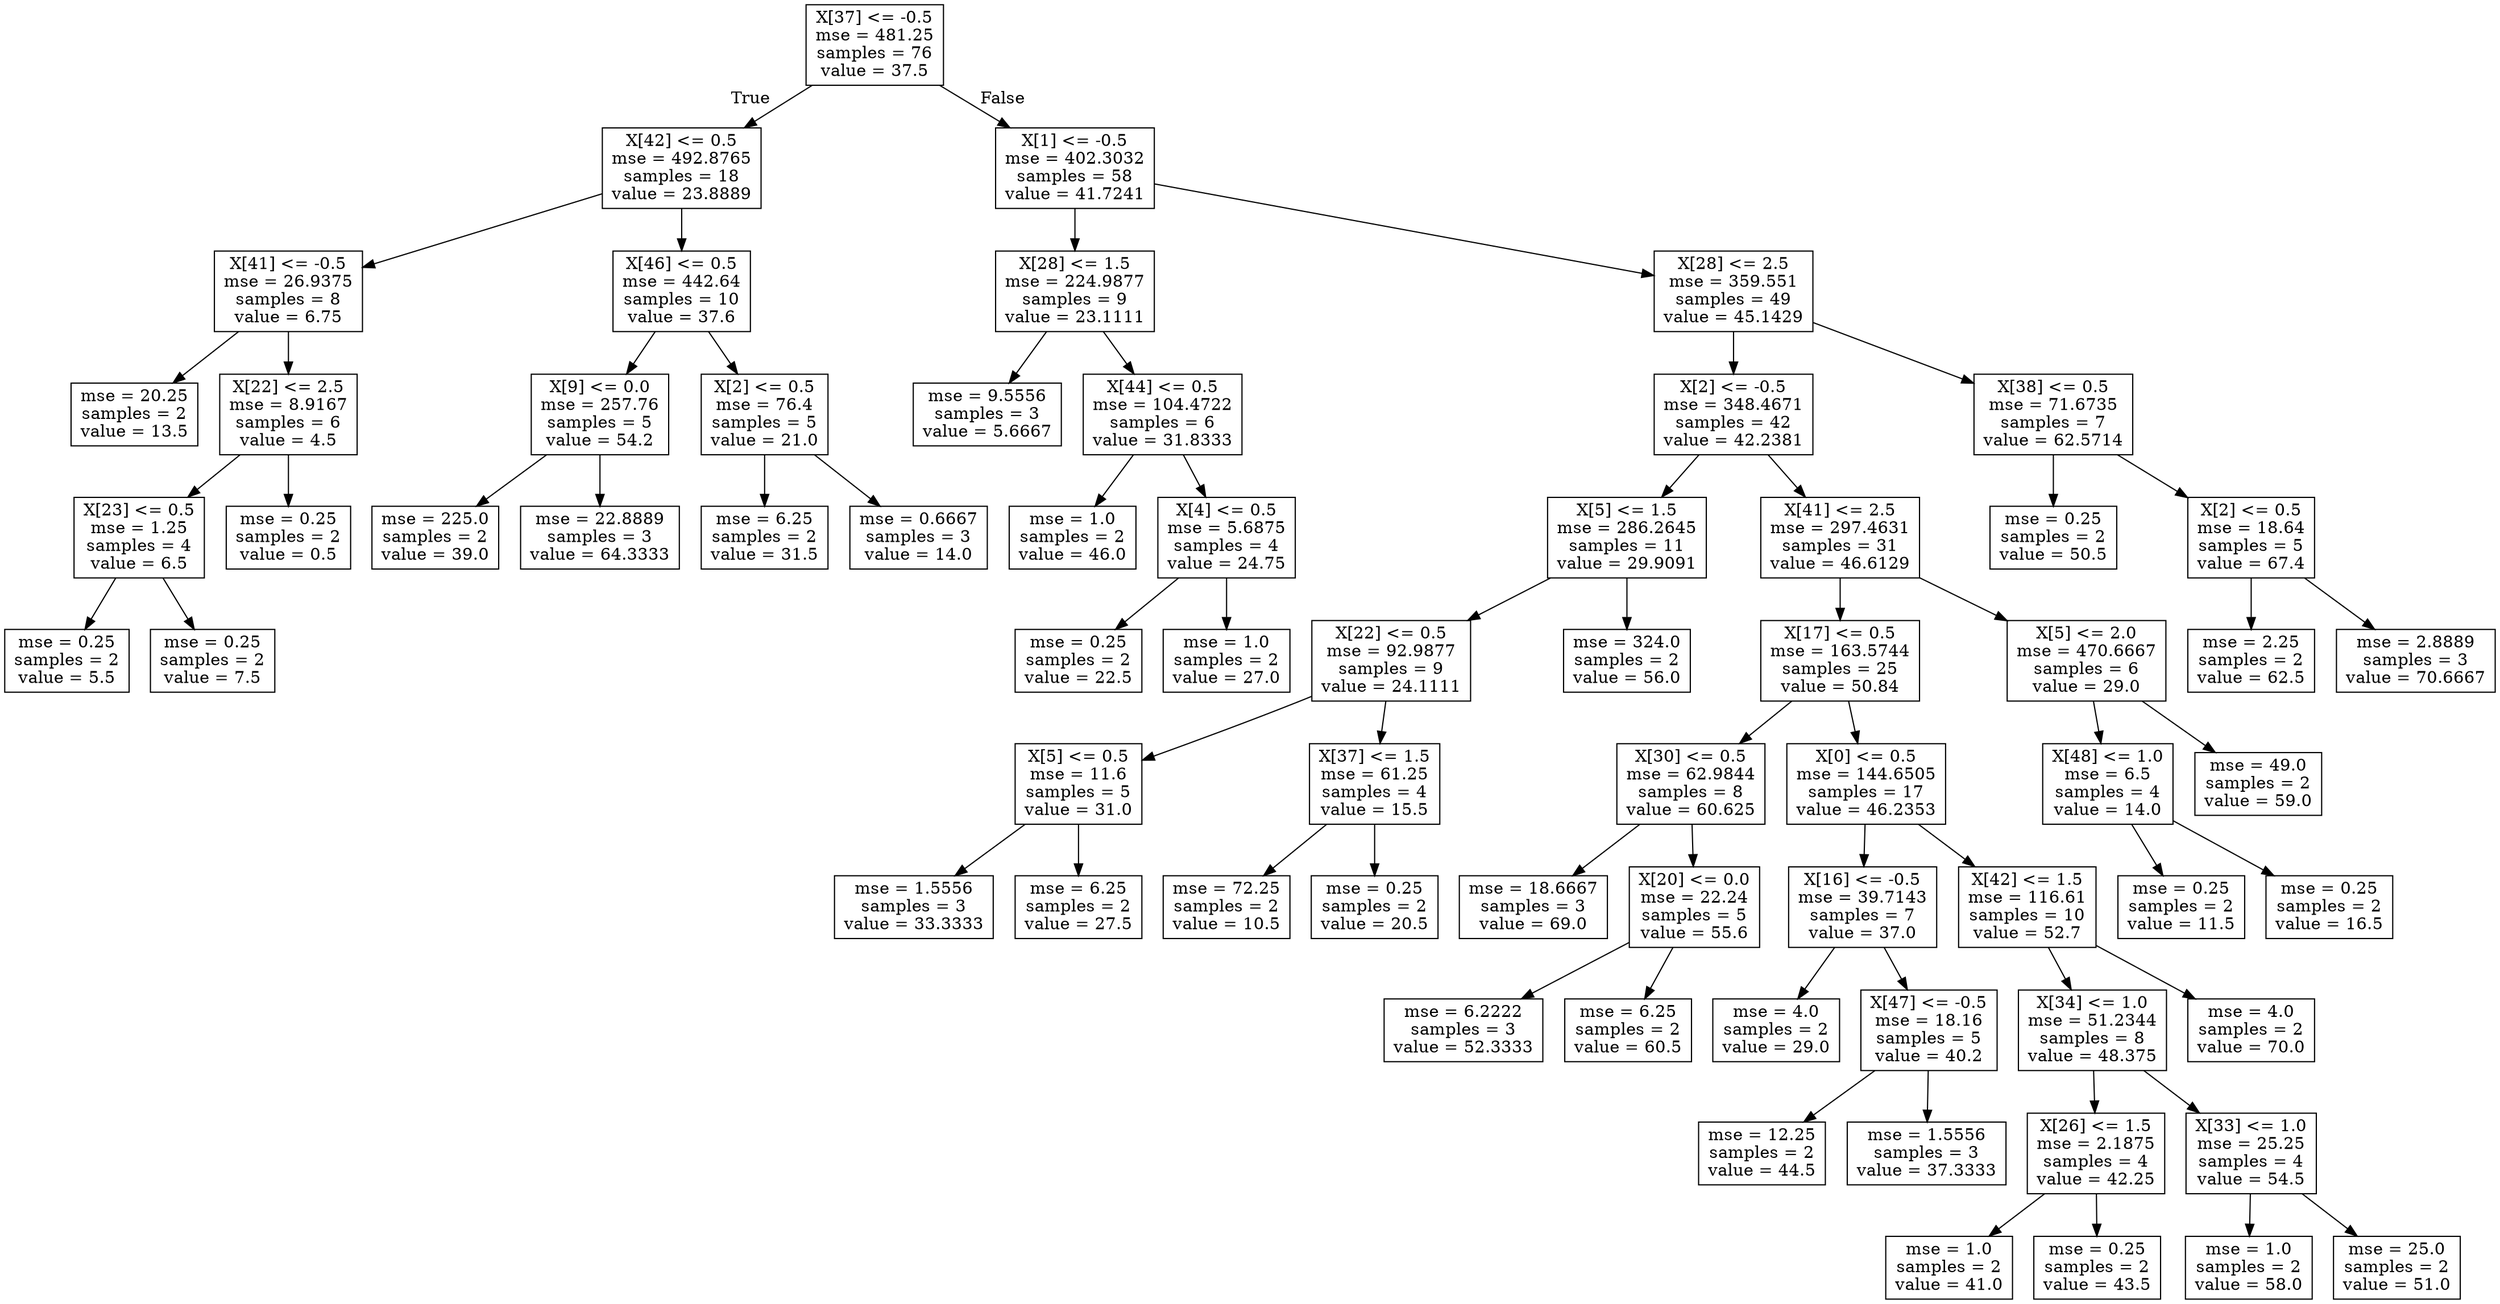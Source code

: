 digraph Tree {
node [shape=box] ;
0 [label="X[37] <= -0.5\nmse = 481.25\nsamples = 76\nvalue = 37.5"] ;
1 [label="X[42] <= 0.5\nmse = 492.8765\nsamples = 18\nvalue = 23.8889"] ;
0 -> 1 [labeldistance=2.5, labelangle=45, headlabel="True"] ;
2 [label="X[41] <= -0.5\nmse = 26.9375\nsamples = 8\nvalue = 6.75"] ;
1 -> 2 ;
3 [label="mse = 20.25\nsamples = 2\nvalue = 13.5"] ;
2 -> 3 ;
4 [label="X[22] <= 2.5\nmse = 8.9167\nsamples = 6\nvalue = 4.5"] ;
2 -> 4 ;
5 [label="X[23] <= 0.5\nmse = 1.25\nsamples = 4\nvalue = 6.5"] ;
4 -> 5 ;
6 [label="mse = 0.25\nsamples = 2\nvalue = 5.5"] ;
5 -> 6 ;
7 [label="mse = 0.25\nsamples = 2\nvalue = 7.5"] ;
5 -> 7 ;
8 [label="mse = 0.25\nsamples = 2\nvalue = 0.5"] ;
4 -> 8 ;
9 [label="X[46] <= 0.5\nmse = 442.64\nsamples = 10\nvalue = 37.6"] ;
1 -> 9 ;
10 [label="X[9] <= 0.0\nmse = 257.76\nsamples = 5\nvalue = 54.2"] ;
9 -> 10 ;
11 [label="mse = 225.0\nsamples = 2\nvalue = 39.0"] ;
10 -> 11 ;
12 [label="mse = 22.8889\nsamples = 3\nvalue = 64.3333"] ;
10 -> 12 ;
13 [label="X[2] <= 0.5\nmse = 76.4\nsamples = 5\nvalue = 21.0"] ;
9 -> 13 ;
14 [label="mse = 6.25\nsamples = 2\nvalue = 31.5"] ;
13 -> 14 ;
15 [label="mse = 0.6667\nsamples = 3\nvalue = 14.0"] ;
13 -> 15 ;
16 [label="X[1] <= -0.5\nmse = 402.3032\nsamples = 58\nvalue = 41.7241"] ;
0 -> 16 [labeldistance=2.5, labelangle=-45, headlabel="False"] ;
17 [label="X[28] <= 1.5\nmse = 224.9877\nsamples = 9\nvalue = 23.1111"] ;
16 -> 17 ;
18 [label="mse = 9.5556\nsamples = 3\nvalue = 5.6667"] ;
17 -> 18 ;
19 [label="X[44] <= 0.5\nmse = 104.4722\nsamples = 6\nvalue = 31.8333"] ;
17 -> 19 ;
20 [label="mse = 1.0\nsamples = 2\nvalue = 46.0"] ;
19 -> 20 ;
21 [label="X[4] <= 0.5\nmse = 5.6875\nsamples = 4\nvalue = 24.75"] ;
19 -> 21 ;
22 [label="mse = 0.25\nsamples = 2\nvalue = 22.5"] ;
21 -> 22 ;
23 [label="mse = 1.0\nsamples = 2\nvalue = 27.0"] ;
21 -> 23 ;
24 [label="X[28] <= 2.5\nmse = 359.551\nsamples = 49\nvalue = 45.1429"] ;
16 -> 24 ;
25 [label="X[2] <= -0.5\nmse = 348.4671\nsamples = 42\nvalue = 42.2381"] ;
24 -> 25 ;
26 [label="X[5] <= 1.5\nmse = 286.2645\nsamples = 11\nvalue = 29.9091"] ;
25 -> 26 ;
27 [label="X[22] <= 0.5\nmse = 92.9877\nsamples = 9\nvalue = 24.1111"] ;
26 -> 27 ;
28 [label="X[5] <= 0.5\nmse = 11.6\nsamples = 5\nvalue = 31.0"] ;
27 -> 28 ;
29 [label="mse = 1.5556\nsamples = 3\nvalue = 33.3333"] ;
28 -> 29 ;
30 [label="mse = 6.25\nsamples = 2\nvalue = 27.5"] ;
28 -> 30 ;
31 [label="X[37] <= 1.5\nmse = 61.25\nsamples = 4\nvalue = 15.5"] ;
27 -> 31 ;
32 [label="mse = 72.25\nsamples = 2\nvalue = 10.5"] ;
31 -> 32 ;
33 [label="mse = 0.25\nsamples = 2\nvalue = 20.5"] ;
31 -> 33 ;
34 [label="mse = 324.0\nsamples = 2\nvalue = 56.0"] ;
26 -> 34 ;
35 [label="X[41] <= 2.5\nmse = 297.4631\nsamples = 31\nvalue = 46.6129"] ;
25 -> 35 ;
36 [label="X[17] <= 0.5\nmse = 163.5744\nsamples = 25\nvalue = 50.84"] ;
35 -> 36 ;
37 [label="X[30] <= 0.5\nmse = 62.9844\nsamples = 8\nvalue = 60.625"] ;
36 -> 37 ;
38 [label="mse = 18.6667\nsamples = 3\nvalue = 69.0"] ;
37 -> 38 ;
39 [label="X[20] <= 0.0\nmse = 22.24\nsamples = 5\nvalue = 55.6"] ;
37 -> 39 ;
40 [label="mse = 6.2222\nsamples = 3\nvalue = 52.3333"] ;
39 -> 40 ;
41 [label="mse = 6.25\nsamples = 2\nvalue = 60.5"] ;
39 -> 41 ;
42 [label="X[0] <= 0.5\nmse = 144.6505\nsamples = 17\nvalue = 46.2353"] ;
36 -> 42 ;
43 [label="X[16] <= -0.5\nmse = 39.7143\nsamples = 7\nvalue = 37.0"] ;
42 -> 43 ;
44 [label="mse = 4.0\nsamples = 2\nvalue = 29.0"] ;
43 -> 44 ;
45 [label="X[47] <= -0.5\nmse = 18.16\nsamples = 5\nvalue = 40.2"] ;
43 -> 45 ;
46 [label="mse = 12.25\nsamples = 2\nvalue = 44.5"] ;
45 -> 46 ;
47 [label="mse = 1.5556\nsamples = 3\nvalue = 37.3333"] ;
45 -> 47 ;
48 [label="X[42] <= 1.5\nmse = 116.61\nsamples = 10\nvalue = 52.7"] ;
42 -> 48 ;
49 [label="X[34] <= 1.0\nmse = 51.2344\nsamples = 8\nvalue = 48.375"] ;
48 -> 49 ;
50 [label="X[26] <= 1.5\nmse = 2.1875\nsamples = 4\nvalue = 42.25"] ;
49 -> 50 ;
51 [label="mse = 1.0\nsamples = 2\nvalue = 41.0"] ;
50 -> 51 ;
52 [label="mse = 0.25\nsamples = 2\nvalue = 43.5"] ;
50 -> 52 ;
53 [label="X[33] <= 1.0\nmse = 25.25\nsamples = 4\nvalue = 54.5"] ;
49 -> 53 ;
54 [label="mse = 1.0\nsamples = 2\nvalue = 58.0"] ;
53 -> 54 ;
55 [label="mse = 25.0\nsamples = 2\nvalue = 51.0"] ;
53 -> 55 ;
56 [label="mse = 4.0\nsamples = 2\nvalue = 70.0"] ;
48 -> 56 ;
57 [label="X[5] <= 2.0\nmse = 470.6667\nsamples = 6\nvalue = 29.0"] ;
35 -> 57 ;
58 [label="X[48] <= 1.0\nmse = 6.5\nsamples = 4\nvalue = 14.0"] ;
57 -> 58 ;
59 [label="mse = 0.25\nsamples = 2\nvalue = 11.5"] ;
58 -> 59 ;
60 [label="mse = 0.25\nsamples = 2\nvalue = 16.5"] ;
58 -> 60 ;
61 [label="mse = 49.0\nsamples = 2\nvalue = 59.0"] ;
57 -> 61 ;
62 [label="X[38] <= 0.5\nmse = 71.6735\nsamples = 7\nvalue = 62.5714"] ;
24 -> 62 ;
63 [label="mse = 0.25\nsamples = 2\nvalue = 50.5"] ;
62 -> 63 ;
64 [label="X[2] <= 0.5\nmse = 18.64\nsamples = 5\nvalue = 67.4"] ;
62 -> 64 ;
65 [label="mse = 2.25\nsamples = 2\nvalue = 62.5"] ;
64 -> 65 ;
66 [label="mse = 2.8889\nsamples = 3\nvalue = 70.6667"] ;
64 -> 66 ;
}